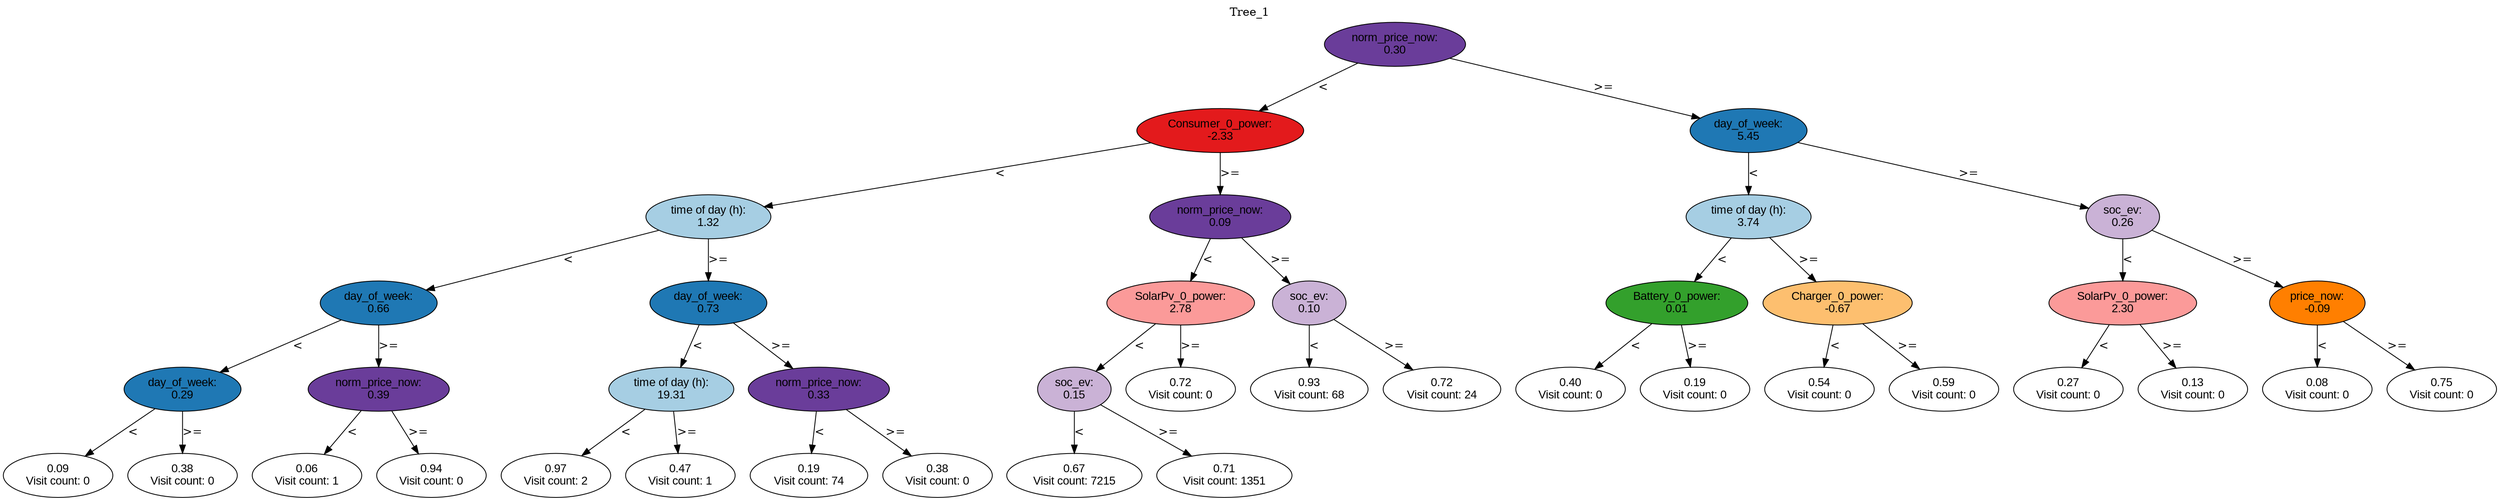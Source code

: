 digraph BST {
    node [fontname="Arial" style=filled colorscheme=paired12];
    0 [ label = "norm_price_now:
0.30" fillcolor=10];
    1 [ label = "Consumer_0_power:
-2.33" fillcolor=6];
    2 [ label = "time of day (h):
1.32" fillcolor=1];
    3 [ label = "day_of_week:
0.66" fillcolor=2];
    4 [ label = "day_of_week:
0.29" fillcolor=2];
    5 [ label = "0.09
Visit count: 0" fillcolor=white];
    6 [ label = "0.38
Visit count: 0" fillcolor=white];
    7 [ label = "norm_price_now:
0.39" fillcolor=10];
    8 [ label = "0.06
Visit count: 1" fillcolor=white];
    9 [ label = "0.94
Visit count: 0" fillcolor=white];
    10 [ label = "day_of_week:
0.73" fillcolor=2];
    11 [ label = "time of day (h):
19.31" fillcolor=1];
    12 [ label = "0.97
Visit count: 2" fillcolor=white];
    13 [ label = "0.47
Visit count: 1" fillcolor=white];
    14 [ label = "norm_price_now:
0.33" fillcolor=10];
    15 [ label = "0.19
Visit count: 74" fillcolor=white];
    16 [ label = "0.38
Visit count: 0" fillcolor=white];
    17 [ label = "norm_price_now:
0.09" fillcolor=10];
    18 [ label = "SolarPv_0_power:
2.78" fillcolor=5];
    19 [ label = "soc_ev:
0.15" fillcolor=9];
    20 [ label = "0.67
Visit count: 7215" fillcolor=white];
    21 [ label = "0.71
Visit count: 1351" fillcolor=white];
    22 [ label = "0.72
Visit count: 0" fillcolor=white];
    23 [ label = "soc_ev:
0.10" fillcolor=9];
    24 [ label = "0.93
Visit count: 68" fillcolor=white];
    25 [ label = "0.72
Visit count: 24" fillcolor=white];
    26 [ label = "day_of_week:
5.45" fillcolor=2];
    27 [ label = "time of day (h):
3.74" fillcolor=1];
    28 [ label = "Battery_0_power:
0.01" fillcolor=4];
    29 [ label = "0.40
Visit count: 0" fillcolor=white];
    30 [ label = "0.19
Visit count: 0" fillcolor=white];
    31 [ label = "Charger_0_power:
-0.67" fillcolor=7];
    32 [ label = "0.54
Visit count: 0" fillcolor=white];
    33 [ label = "0.59
Visit count: 0" fillcolor=white];
    34 [ label = "soc_ev:
0.26" fillcolor=9];
    35 [ label = "SolarPv_0_power:
2.30" fillcolor=5];
    36 [ label = "0.27
Visit count: 0" fillcolor=white];
    37 [ label = "0.13
Visit count: 0" fillcolor=white];
    38 [ label = "price_now:
-0.09" fillcolor=8];
    39 [ label = "0.08
Visit count: 0" fillcolor=white];
    40 [ label = "0.75
Visit count: 0" fillcolor=white];

    0  -> 1[ label = "<"];
    0  -> 26[ label = ">="];
    1  -> 2[ label = "<"];
    1  -> 17[ label = ">="];
    2  -> 3[ label = "<"];
    2  -> 10[ label = ">="];
    3  -> 4[ label = "<"];
    3  -> 7[ label = ">="];
    4  -> 5[ label = "<"];
    4  -> 6[ label = ">="];
    7  -> 8[ label = "<"];
    7  -> 9[ label = ">="];
    10  -> 11[ label = "<"];
    10  -> 14[ label = ">="];
    11  -> 12[ label = "<"];
    11  -> 13[ label = ">="];
    14  -> 15[ label = "<"];
    14  -> 16[ label = ">="];
    17  -> 18[ label = "<"];
    17  -> 23[ label = ">="];
    18  -> 19[ label = "<"];
    18  -> 22[ label = ">="];
    19  -> 20[ label = "<"];
    19  -> 21[ label = ">="];
    23  -> 24[ label = "<"];
    23  -> 25[ label = ">="];
    26  -> 27[ label = "<"];
    26  -> 34[ label = ">="];
    27  -> 28[ label = "<"];
    27  -> 31[ label = ">="];
    28  -> 29[ label = "<"];
    28  -> 30[ label = ">="];
    31  -> 32[ label = "<"];
    31  -> 33[ label = ">="];
    34  -> 35[ label = "<"];
    34  -> 38[ label = ">="];
    35  -> 36[ label = "<"];
    35  -> 37[ label = ">="];
    38  -> 39[ label = "<"];
    38  -> 40[ label = ">="];

    labelloc="t";
    label="Tree_1";
}